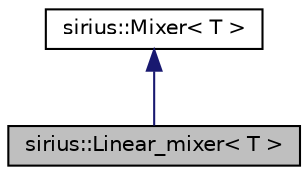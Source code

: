 digraph "sirius::Linear_mixer&lt; T &gt;"
{
 // INTERACTIVE_SVG=YES
  edge [fontname="Helvetica",fontsize="10",labelfontname="Helvetica",labelfontsize="10"];
  node [fontname="Helvetica",fontsize="10",shape=record];
  Node1 [label="sirius::Linear_mixer\< T \>",height=0.2,width=0.4,color="black", fillcolor="grey75", style="filled", fontcolor="black"];
  Node2 -> Node1 [dir="back",color="midnightblue",fontsize="10",style="solid",fontname="Helvetica"];
  Node2 [label="sirius::Mixer\< T \>",height=0.2,width=0.4,color="black", fillcolor="white", style="filled",URL="$classsirius_1_1_mixer.html",tooltip="Abstract mixer. "];
}

